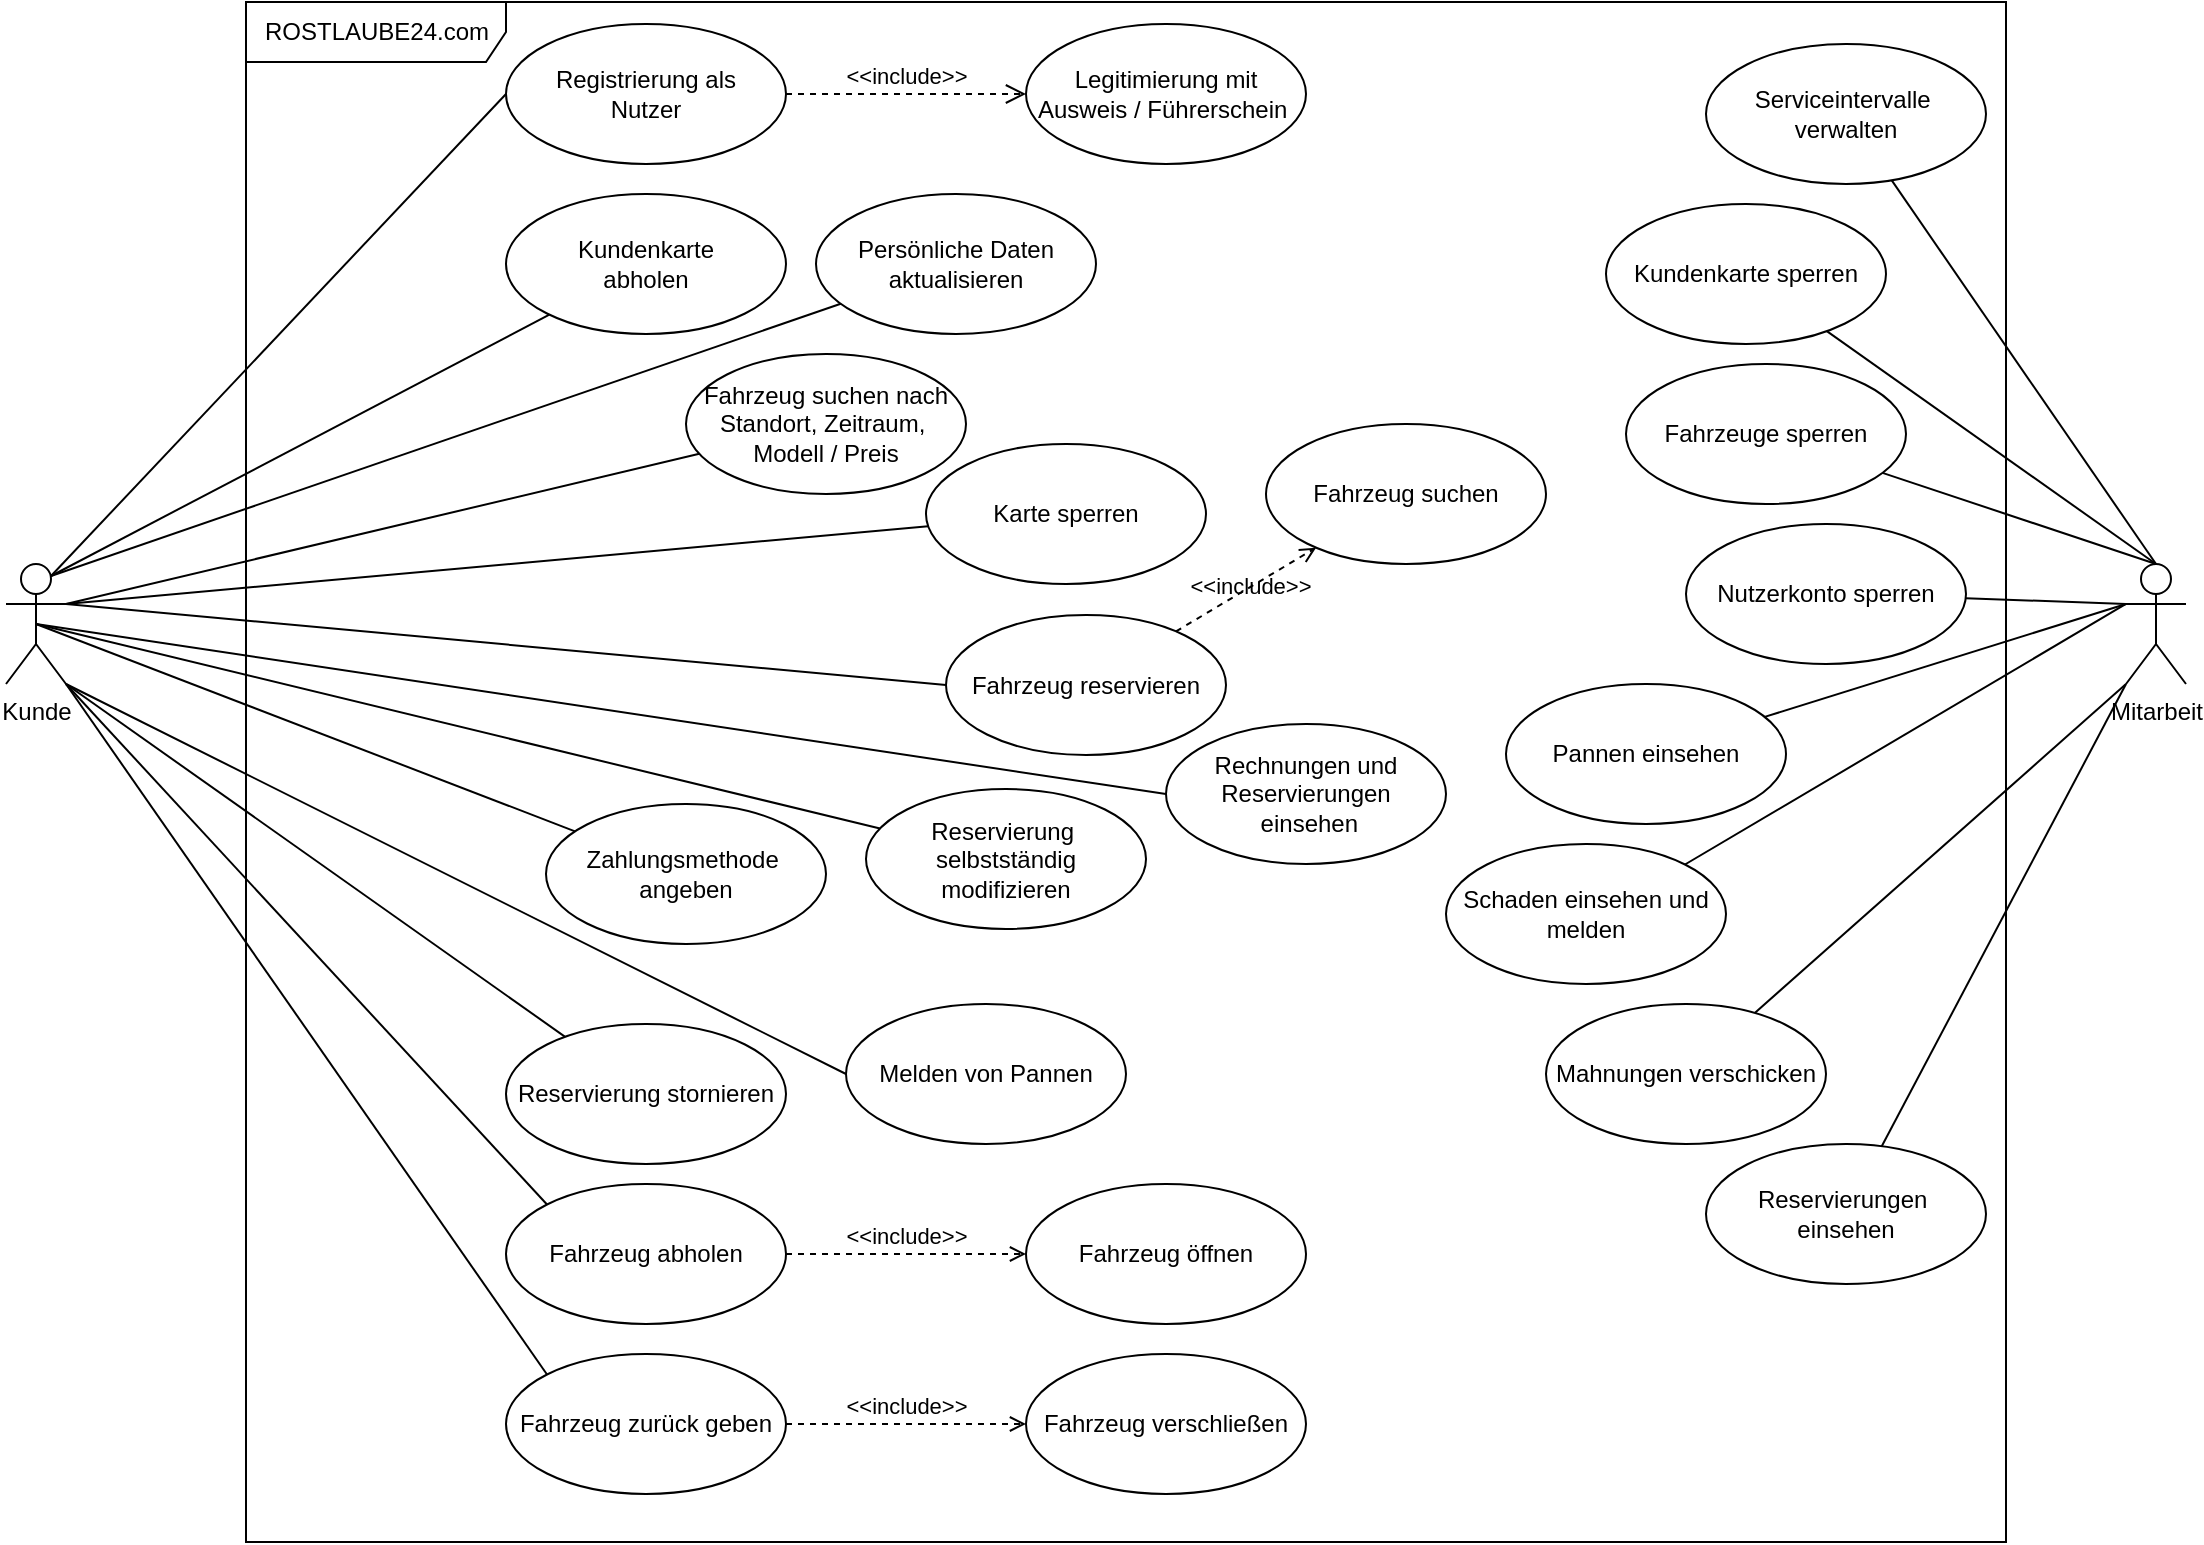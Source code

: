<mxfile>
    <diagram id="MoxgE1Hd8c-6P9EhcTV4" name="Anwendungsfalldiagramm">
        <mxGraphModel dx="955" dy="560" grid="1" gridSize="10" guides="1" tooltips="1" connect="1" arrows="1" fold="1" page="1" pageScale="1" pageWidth="1169" pageHeight="827" math="0" shadow="0">
            <root>
                <mxCell id="0"/>
                <mxCell id="1" parent="0"/>
                <mxCell id="2" value="ROSTLAUBE24.com" style="shape=umlFrame;tabPosition=left;html=1;boundedLbl=1;labelInHeader=1;width=130;height=30;" parent="1" vertex="1">
                    <mxGeometry x="160" y="29" width="880" height="770" as="geometry"/>
                </mxCell>
                <mxCell id="17" style="edgeStyle=none;html=1;exitX=0.75;exitY=0.1;exitDx=0;exitDy=0;exitPerimeter=0;entryX=0;entryY=0.5;entryDx=0;entryDy=0;endArrow=none;endFill=0;" parent="1" source="6" target="10" edge="1">
                    <mxGeometry relative="1" as="geometry"/>
                </mxCell>
                <mxCell id="18" style="edgeStyle=none;html=1;exitX=1;exitY=0.333;exitDx=0;exitDy=0;exitPerimeter=0;entryX=0;entryY=0.5;entryDx=0;entryDy=0;endArrow=none;endFill=0;" parent="1" source="6" target="15" edge="1">
                    <mxGeometry relative="1" as="geometry"/>
                </mxCell>
                <mxCell id="38" style="edgeStyle=none;html=1;exitX=0.75;exitY=0.1;exitDx=0;exitDy=0;exitPerimeter=0;endArrow=none;endFill=0;" parent="1" source="6" target="35" edge="1">
                    <mxGeometry relative="1" as="geometry"/>
                </mxCell>
                <mxCell id="42" style="edgeStyle=none;html=1;exitX=1;exitY=0.333;exitDx=0;exitDy=0;exitPerimeter=0;endArrow=none;endFill=0;" parent="1" source="6" target="39" edge="1">
                    <mxGeometry relative="1" as="geometry"/>
                </mxCell>
                <mxCell id="45" style="edgeStyle=none;html=1;exitX=0.5;exitY=0.5;exitDx=0;exitDy=0;exitPerimeter=0;endArrow=none;endFill=0;" parent="1" source="6" target="44" edge="1">
                    <mxGeometry relative="1" as="geometry"/>
                </mxCell>
                <mxCell id="46" style="edgeStyle=none;html=1;endArrow=none;endFill=0;exitX=1;exitY=1;exitDx=0;exitDy=0;exitPerimeter=0;" parent="1" source="6" target="43" edge="1">
                    <mxGeometry relative="1" as="geometry">
                        <mxPoint x="70" y="370" as="sourcePoint"/>
                    </mxGeometry>
                </mxCell>
                <mxCell id="48" style="edgeStyle=none;html=1;exitX=1;exitY=0.333;exitDx=0;exitDy=0;exitPerimeter=0;endArrow=none;endFill=0;" parent="1" source="6" target="47" edge="1">
                    <mxGeometry relative="1" as="geometry"/>
                </mxCell>
                <mxCell id="50" style="edgeStyle=none;html=1;exitX=0.75;exitY=0.1;exitDx=0;exitDy=0;exitPerimeter=0;endArrow=none;endFill=0;" parent="1" source="6" target="49" edge="1">
                    <mxGeometry relative="1" as="geometry"/>
                </mxCell>
                <mxCell id="55" style="edgeStyle=none;html=1;exitX=1;exitY=1;exitDx=0;exitDy=0;exitPerimeter=0;endArrow=none;endFill=0;entryX=0;entryY=0;entryDx=0;entryDy=0;" parent="1" source="6" target="52" edge="1">
                    <mxGeometry relative="1" as="geometry"/>
                </mxCell>
                <mxCell id="65" style="edgeStyle=none;html=1;exitX=1;exitY=1;exitDx=0;exitDy=0;exitPerimeter=0;entryX=0;entryY=0;entryDx=0;entryDy=0;endArrow=none;endFill=0;" parent="1" source="6" target="64" edge="1">
                    <mxGeometry relative="1" as="geometry"/>
                </mxCell>
                <mxCell id="75" style="edgeStyle=none;html=1;exitX=0.5;exitY=0.5;exitDx=0;exitDy=0;exitPerimeter=0;endArrow=none;endFill=0;entryX=0;entryY=0.5;entryDx=0;entryDy=0;" parent="1" source="6" target="69" edge="1">
                    <mxGeometry relative="1" as="geometry"/>
                </mxCell>
                <mxCell id="76" style="edgeStyle=none;html=1;exitX=1;exitY=1;exitDx=0;exitDy=0;exitPerimeter=0;entryX=0;entryY=0.5;entryDx=0;entryDy=0;endArrow=none;endFill=0;" parent="1" source="6" target="70" edge="1">
                    <mxGeometry relative="1" as="geometry"/>
                </mxCell>
                <mxCell id="80" style="edgeStyle=none;html=1;exitX=0.5;exitY=0.5;exitDx=0;exitDy=0;exitPerimeter=0;endArrow=none;endFill=0;" parent="1" source="6" target="74" edge="1">
                    <mxGeometry relative="1" as="geometry"/>
                </mxCell>
                <mxCell id="6" value="Kunde" style="shape=umlActor;verticalLabelPosition=bottom;verticalAlign=top;html=1;" parent="1" vertex="1">
                    <mxGeometry x="40" y="310" width="30" height="60" as="geometry"/>
                </mxCell>
                <mxCell id="73" style="edgeStyle=none;html=1;exitX=0.5;exitY=0;exitDx=0;exitDy=0;exitPerimeter=0;endArrow=none;endFill=0;" parent="1" source="7" target="72" edge="1">
                    <mxGeometry relative="1" as="geometry"/>
                </mxCell>
                <mxCell id="82" style="edgeStyle=none;html=1;exitX=0.5;exitY=0;exitDx=0;exitDy=0;exitPerimeter=0;endArrow=none;endFill=0;" parent="1" source="7" target="81" edge="1">
                    <mxGeometry relative="1" as="geometry"/>
                </mxCell>
                <mxCell id="84" style="edgeStyle=none;html=1;exitX=0.5;exitY=0;exitDx=0;exitDy=0;exitPerimeter=0;endArrow=none;endFill=0;" parent="1" source="7" target="83" edge="1">
                    <mxGeometry relative="1" as="geometry"/>
                </mxCell>
                <mxCell id="86" style="edgeStyle=none;html=1;exitX=0;exitY=0.333;exitDx=0;exitDy=0;exitPerimeter=0;endArrow=none;endFill=0;" parent="1" source="7" target="85" edge="1">
                    <mxGeometry relative="1" as="geometry"/>
                </mxCell>
                <mxCell id="90" style="edgeStyle=none;html=1;exitX=0;exitY=0.333;exitDx=0;exitDy=0;exitPerimeter=0;endArrow=none;endFill=0;" parent="1" source="7" target="88" edge="1">
                    <mxGeometry relative="1" as="geometry"/>
                </mxCell>
                <mxCell id="91" style="edgeStyle=none;html=1;exitX=0;exitY=0.333;exitDx=0;exitDy=0;exitPerimeter=0;entryX=1;entryY=0;entryDx=0;entryDy=0;endArrow=none;endFill=0;" parent="1" source="7" target="87" edge="1">
                    <mxGeometry relative="1" as="geometry"/>
                </mxCell>
                <mxCell id="92" style="edgeStyle=none;html=1;exitX=0;exitY=1;exitDx=0;exitDy=0;exitPerimeter=0;endArrow=none;endFill=0;" parent="1" source="7" target="89" edge="1">
                    <mxGeometry relative="1" as="geometry"/>
                </mxCell>
                <mxCell id="94" style="edgeStyle=none;html=1;exitX=0;exitY=1;exitDx=0;exitDy=0;exitPerimeter=0;endArrow=none;endFill=0;" parent="1" source="7" target="93" edge="1">
                    <mxGeometry relative="1" as="geometry"/>
                </mxCell>
                <mxCell id="7" value="Mitarbeit" style="shape=umlActor;verticalLabelPosition=bottom;verticalAlign=top;html=1;" parent="1" vertex="1">
                    <mxGeometry x="1100" y="310" width="30" height="60" as="geometry"/>
                </mxCell>
                <mxCell id="10" value="Registrierung als&lt;br&gt;Nutzer" style="ellipse;whiteSpace=wrap;html=1;" parent="1" vertex="1">
                    <mxGeometry x="290" y="40" width="140" height="70" as="geometry"/>
                </mxCell>
                <mxCell id="13" value="Legitimierung mit Ausweis / Führerschein&amp;nbsp;" style="ellipse;whiteSpace=wrap;html=1;" parent="1" vertex="1">
                    <mxGeometry x="550" y="40" width="140" height="70" as="geometry"/>
                </mxCell>
                <mxCell id="14" value="&amp;lt;&amp;lt;include&amp;gt;&amp;gt;" style="html=1;verticalAlign=bottom;endArrow=open;dashed=1;endSize=8;entryX=0;entryY=0.5;entryDx=0;entryDy=0;exitX=1;exitY=0.5;exitDx=0;exitDy=0;" parent="1" source="10" target="13" edge="1">
                    <mxGeometry relative="1" as="geometry">
                        <mxPoint x="550" y="170" as="sourcePoint"/>
                        <mxPoint x="470" y="170" as="targetPoint"/>
                    </mxGeometry>
                </mxCell>
                <mxCell id="15" value="Fahrzeug reservieren" style="ellipse;whiteSpace=wrap;html=1;" parent="1" vertex="1">
                    <mxGeometry x="510" y="335.5" width="140" height="70" as="geometry"/>
                </mxCell>
                <mxCell id="35" value="Kundenkarte&lt;br&gt;abholen" style="ellipse;whiteSpace=wrap;html=1;" parent="1" vertex="1">
                    <mxGeometry x="290" y="125" width="140" height="70" as="geometry"/>
                </mxCell>
                <mxCell id="39" value="Fahrzeug suchen nach&lt;br&gt;Standort, Zeitraum,&amp;nbsp;&lt;br&gt;Modell / Preis" style="ellipse;whiteSpace=wrap;html=1;" parent="1" vertex="1">
                    <mxGeometry x="380" y="205" width="140" height="70" as="geometry"/>
                </mxCell>
                <mxCell id="43" value="Reservierung stornieren" style="ellipse;whiteSpace=wrap;html=1;" parent="1" vertex="1">
                    <mxGeometry x="290" y="540" width="140" height="70" as="geometry"/>
                </mxCell>
                <mxCell id="44" value="Reservierung&amp;nbsp;&lt;br&gt;selbstständig modifizieren" style="ellipse;whiteSpace=wrap;html=1;" parent="1" vertex="1">
                    <mxGeometry x="470" y="422.5" width="140" height="70" as="geometry"/>
                </mxCell>
                <mxCell id="47" value="Karte sperren" style="ellipse;whiteSpace=wrap;html=1;" parent="1" vertex="1">
                    <mxGeometry x="500" y="250" width="140" height="70" as="geometry"/>
                </mxCell>
                <mxCell id="49" value="Persönliche Daten&lt;br&gt;aktualisieren" style="ellipse;whiteSpace=wrap;html=1;" parent="1" vertex="1">
                    <mxGeometry x="445" y="125" width="140" height="70" as="geometry"/>
                </mxCell>
                <mxCell id="51" value="Fahrzeug öffnen" style="ellipse;whiteSpace=wrap;html=1;" parent="1" vertex="1">
                    <mxGeometry x="550" y="620" width="140" height="70" as="geometry"/>
                </mxCell>
                <mxCell id="52" value="Fahrzeug zurück geben" style="ellipse;whiteSpace=wrap;html=1;" parent="1" vertex="1">
                    <mxGeometry x="290" y="705" width="140" height="70" as="geometry"/>
                </mxCell>
                <mxCell id="64" value="Fahrzeug abholen" style="ellipse;whiteSpace=wrap;html=1;" parent="1" vertex="1">
                    <mxGeometry x="290" y="620" width="140" height="70" as="geometry"/>
                </mxCell>
                <mxCell id="66" value="&amp;lt;&amp;lt;include&amp;gt;&amp;gt;" style="html=1;verticalAlign=bottom;labelBackgroundColor=none;endArrow=open;endFill=0;dashed=1;exitX=1;exitY=0.5;exitDx=0;exitDy=0;" parent="1" source="64" target="51" edge="1">
                    <mxGeometry width="160" relative="1" as="geometry">
                        <mxPoint x="465" y="595" as="sourcePoint"/>
                        <mxPoint x="585.0" y="595" as="targetPoint"/>
                    </mxGeometry>
                </mxCell>
                <mxCell id="67" value="Fahrzeug verschließen" style="ellipse;whiteSpace=wrap;html=1;" parent="1" vertex="1">
                    <mxGeometry x="550" y="705" width="140" height="70" as="geometry"/>
                </mxCell>
                <mxCell id="68" value="&amp;lt;&amp;lt;include&amp;gt;&amp;gt;" style="html=1;verticalAlign=bottom;labelBackgroundColor=none;endArrow=open;endFill=0;dashed=1;exitX=1;exitY=0.5;exitDx=0;exitDy=0;" parent="1" source="52" target="67" edge="1">
                    <mxGeometry width="160" relative="1" as="geometry">
                        <mxPoint x="430.0" y="720" as="sourcePoint"/>
                        <mxPoint x="550" y="720" as="targetPoint"/>
                    </mxGeometry>
                </mxCell>
                <mxCell id="69" value="Rechnungen und&lt;br&gt;Reservierungen&lt;br&gt;&amp;nbsp;einsehen" style="ellipse;whiteSpace=wrap;html=1;" parent="1" vertex="1">
                    <mxGeometry x="620" y="390" width="140" height="70" as="geometry"/>
                </mxCell>
                <mxCell id="70" value="Melden von Pannen" style="ellipse;whiteSpace=wrap;html=1;" parent="1" vertex="1">
                    <mxGeometry x="460" y="530" width="140" height="70" as="geometry"/>
                </mxCell>
                <mxCell id="72" value="Serviceintervalle&amp;nbsp;&lt;br&gt;verwalten" style="ellipse;whiteSpace=wrap;html=1;" parent="1" vertex="1">
                    <mxGeometry x="890" y="50" width="140" height="70" as="geometry"/>
                </mxCell>
                <mxCell id="74" value="Zahlungsmethode&amp;nbsp;&lt;br&gt;angeben" style="ellipse;whiteSpace=wrap;html=1;" parent="1" vertex="1">
                    <mxGeometry x="310" y="430" width="140" height="70" as="geometry"/>
                </mxCell>
                <mxCell id="81" value="Kundenkarte sperren" style="ellipse;whiteSpace=wrap;html=1;" parent="1" vertex="1">
                    <mxGeometry x="840" y="130" width="140" height="70" as="geometry"/>
                </mxCell>
                <mxCell id="83" value="Fahrzeuge sperren" style="ellipse;whiteSpace=wrap;html=1;" parent="1" vertex="1">
                    <mxGeometry x="850" y="210" width="140" height="70" as="geometry"/>
                </mxCell>
                <mxCell id="85" value="Pannen einsehen" style="ellipse;whiteSpace=wrap;html=1;" parent="1" vertex="1">
                    <mxGeometry x="790" y="370" width="140" height="70" as="geometry"/>
                </mxCell>
                <mxCell id="87" value="Schaden einsehen und melden" style="ellipse;whiteSpace=wrap;html=1;" parent="1" vertex="1">
                    <mxGeometry x="760" y="450" width="140" height="70" as="geometry"/>
                </mxCell>
                <mxCell id="88" value="Nutzerkonto sperren" style="ellipse;whiteSpace=wrap;html=1;" parent="1" vertex="1">
                    <mxGeometry x="880" y="290" width="140" height="70" as="geometry"/>
                </mxCell>
                <mxCell id="89" value="Mahnungen verschicken" style="ellipse;whiteSpace=wrap;html=1;" parent="1" vertex="1">
                    <mxGeometry x="810" y="530" width="140" height="70" as="geometry"/>
                </mxCell>
                <mxCell id="93" value="Reservierungen&amp;nbsp;&lt;br&gt;einsehen" style="ellipse;whiteSpace=wrap;html=1;" parent="1" vertex="1">
                    <mxGeometry x="890" y="600" width="140" height="70" as="geometry"/>
                </mxCell>
                <mxCell id="95" value="Fahrzeug suchen" style="ellipse;whiteSpace=wrap;html=1;" vertex="1" parent="1">
                    <mxGeometry x="670" y="240" width="140" height="70" as="geometry"/>
                </mxCell>
                <mxCell id="96" value="&amp;lt;&amp;lt;include&amp;gt;&amp;gt;" style="html=1;verticalAlign=bottom;labelBackgroundColor=none;endArrow=open;endFill=0;dashed=1;" edge="1" parent="1" source="15" target="95">
                    <mxGeometry x="-0.049" y="-7" width="160" relative="1" as="geometry">
                        <mxPoint x="660" y="170" as="sourcePoint"/>
                        <mxPoint x="820" y="170" as="targetPoint"/>
                        <mxPoint as="offset"/>
                    </mxGeometry>
                </mxCell>
            </root>
        </mxGraphModel>
    </diagram>
</mxfile>